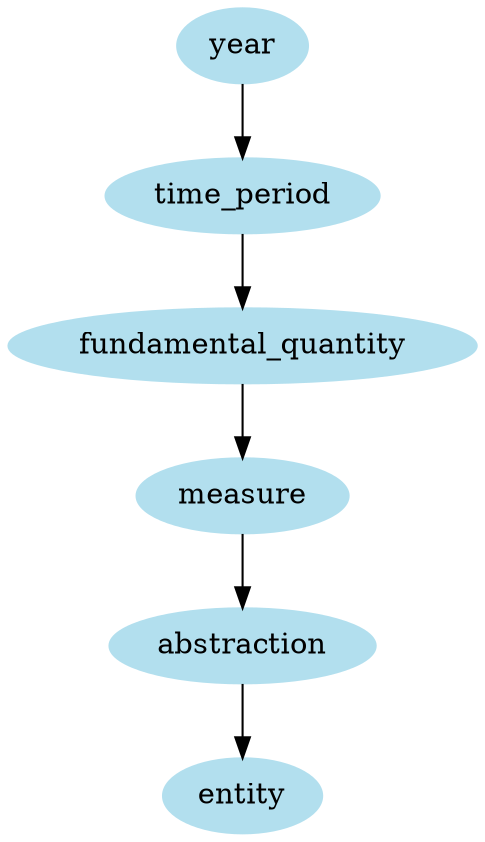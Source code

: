 digraph unix {
	node [color=lightblue2 style=filled]
	size="6,6"
	year -> time_period
	time_period -> fundamental_quantity
	fundamental_quantity -> measure
	measure -> abstraction
	abstraction -> entity
}
